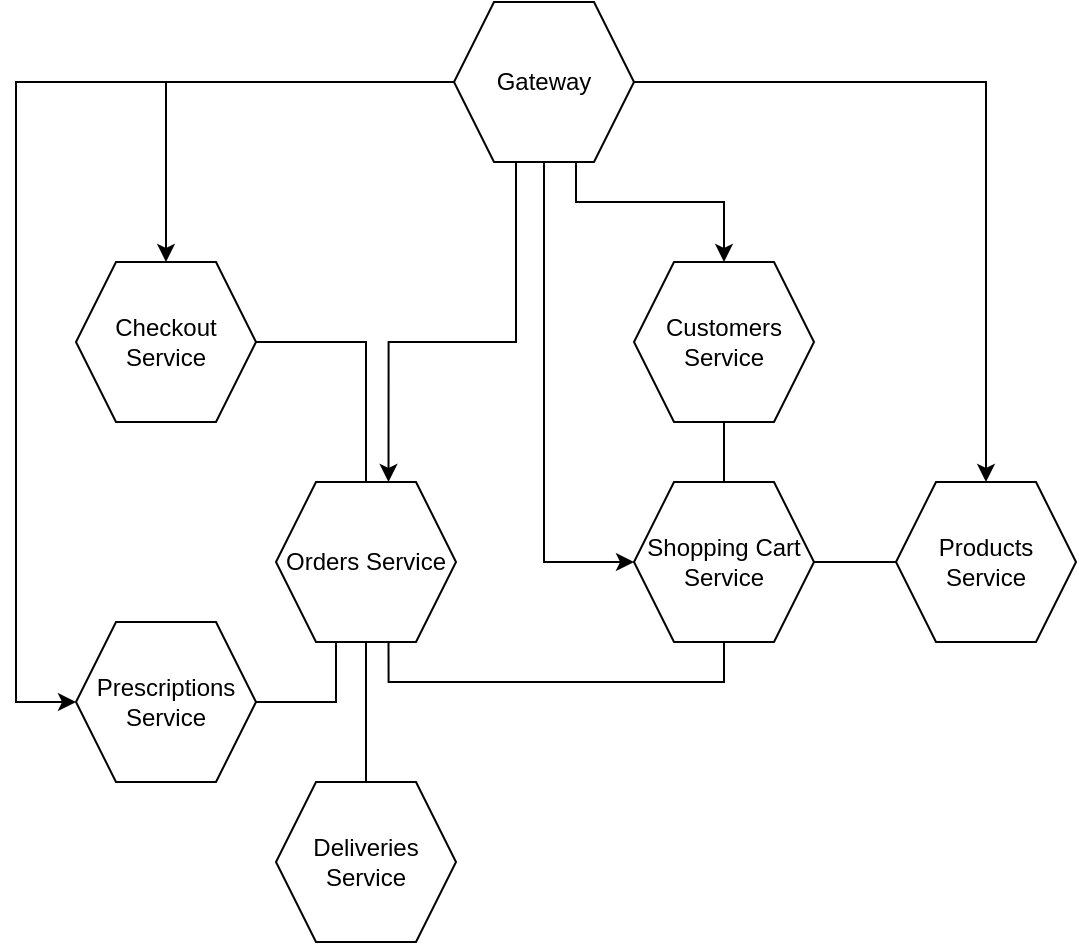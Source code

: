 <mxfile version="14.7.3" type="device"><diagram id="V3D0Z2ikH_FzHi0rPIgI" name="Page-1"><mxGraphModel dx="983" dy="569" grid="1" gridSize="10" guides="1" tooltips="1" connect="1" arrows="1" fold="1" page="1" pageScale="1" pageWidth="827" pageHeight="1169" math="0" shadow="0"><root><mxCell id="0"/><mxCell id="1" parent="0"/><mxCell id="NMX5bFu3U4jQKCE7kAA1-10" style="edgeStyle=orthogonalEdgeStyle;rounded=0;orthogonalLoop=1;jettySize=auto;html=1;endArrow=none;endFill=0;" edge="1" parent="1" source="NMX5bFu3U4jQKCE7kAA1-1" target="NMX5bFu3U4jQKCE7kAA1-6"><mxGeometry relative="1" as="geometry"/></mxCell><mxCell id="NMX5bFu3U4jQKCE7kAA1-1" value="Products Service" style="shape=hexagon;perimeter=hexagonPerimeter2;whiteSpace=wrap;html=1;fixedSize=1;" vertex="1" parent="1"><mxGeometry x="520" y="280" width="90" height="80" as="geometry"/></mxCell><mxCell id="NMX5bFu3U4jQKCE7kAA1-8" style="edgeStyle=orthogonalEdgeStyle;rounded=0;orthogonalLoop=1;jettySize=auto;html=1;entryX=0.5;entryY=0;entryDx=0;entryDy=0;exitX=0.625;exitY=1;exitDx=0;exitDy=0;endArrow=none;endFill=0;" edge="1" parent="1" source="NMX5bFu3U4jQKCE7kAA1-2" target="NMX5bFu3U4jQKCE7kAA1-3"><mxGeometry relative="1" as="geometry"><Array as="points"><mxPoint x="255" y="350"/></Array></mxGeometry></mxCell><mxCell id="NMX5bFu3U4jQKCE7kAA1-2" value="Orders Service" style="shape=hexagon;perimeter=hexagonPerimeter2;whiteSpace=wrap;html=1;fixedSize=1;" vertex="1" parent="1"><mxGeometry x="210" y="280" width="90" height="80" as="geometry"/></mxCell><mxCell id="NMX5bFu3U4jQKCE7kAA1-3" value="Deliveries Service" style="shape=hexagon;perimeter=hexagonPerimeter2;whiteSpace=wrap;html=1;fixedSize=1;" vertex="1" parent="1"><mxGeometry x="210" y="430" width="90" height="80" as="geometry"/></mxCell><mxCell id="NMX5bFu3U4jQKCE7kAA1-12" style="edgeStyle=orthogonalEdgeStyle;rounded=0;orthogonalLoop=1;jettySize=auto;html=1;endArrow=none;endFill=0;" edge="1" parent="1" source="NMX5bFu3U4jQKCE7kAA1-4"><mxGeometry relative="1" as="geometry"><mxPoint x="240" y="360" as="targetPoint"/><Array as="points"><mxPoint x="240" y="390"/></Array></mxGeometry></mxCell><mxCell id="NMX5bFu3U4jQKCE7kAA1-4" value="Prescriptions Service" style="shape=hexagon;perimeter=hexagonPerimeter2;whiteSpace=wrap;html=1;fixedSize=1;" vertex="1" parent="1"><mxGeometry x="110" y="350" width="90" height="80" as="geometry"/></mxCell><mxCell id="NMX5bFu3U4jQKCE7kAA1-13" style="edgeStyle=orthogonalEdgeStyle;rounded=0;orthogonalLoop=1;jettySize=auto;html=1;entryX=0.5;entryY=0;entryDx=0;entryDy=0;endArrow=none;endFill=0;" edge="1" parent="1" source="NMX5bFu3U4jQKCE7kAA1-5" target="NMX5bFu3U4jQKCE7kAA1-2"><mxGeometry relative="1" as="geometry"/></mxCell><mxCell id="NMX5bFu3U4jQKCE7kAA1-5" value="Checkout Service" style="shape=hexagon;perimeter=hexagonPerimeter2;whiteSpace=wrap;html=1;fixedSize=1;" vertex="1" parent="1"><mxGeometry x="110" y="170" width="90" height="80" as="geometry"/></mxCell><mxCell id="NMX5bFu3U4jQKCE7kAA1-9" style="edgeStyle=orthogonalEdgeStyle;rounded=0;orthogonalLoop=1;jettySize=auto;html=1;entryX=0.625;entryY=1;entryDx=0;entryDy=0;endArrow=none;endFill=0;exitX=0.5;exitY=1;exitDx=0;exitDy=0;" edge="1" parent="1" source="NMX5bFu3U4jQKCE7kAA1-6" target="NMX5bFu3U4jQKCE7kAA1-2"><mxGeometry relative="1" as="geometry"/></mxCell><mxCell id="NMX5bFu3U4jQKCE7kAA1-15" style="edgeStyle=orthogonalEdgeStyle;rounded=0;orthogonalLoop=1;jettySize=auto;html=1;entryX=0.5;entryY=1;entryDx=0;entryDy=0;endArrow=none;endFill=0;" edge="1" parent="1" source="NMX5bFu3U4jQKCE7kAA1-6" target="NMX5bFu3U4jQKCE7kAA1-7"><mxGeometry relative="1" as="geometry"/></mxCell><mxCell id="NMX5bFu3U4jQKCE7kAA1-6" value="Shopping Cart Service" style="shape=hexagon;perimeter=hexagonPerimeter2;whiteSpace=wrap;html=1;fixedSize=1;" vertex="1" parent="1"><mxGeometry x="389" y="280" width="90" height="80" as="geometry"/></mxCell><mxCell id="NMX5bFu3U4jQKCE7kAA1-7" value="Customers Service" style="shape=hexagon;perimeter=hexagonPerimeter2;whiteSpace=wrap;html=1;fixedSize=1;" vertex="1" parent="1"><mxGeometry x="389" y="170" width="90" height="80" as="geometry"/></mxCell><mxCell id="NMX5bFu3U4jQKCE7kAA1-17" style="edgeStyle=orthogonalEdgeStyle;rounded=0;orthogonalLoop=1;jettySize=auto;html=1;entryX=0.5;entryY=0;entryDx=0;entryDy=0;" edge="1" parent="1" source="NMX5bFu3U4jQKCE7kAA1-16" target="NMX5bFu3U4jQKCE7kAA1-5"><mxGeometry relative="1" as="geometry"/></mxCell><mxCell id="NMX5bFu3U4jQKCE7kAA1-18" style="edgeStyle=orthogonalEdgeStyle;rounded=0;orthogonalLoop=1;jettySize=auto;html=1;entryX=0.5;entryY=0;entryDx=0;entryDy=0;" edge="1" parent="1" source="NMX5bFu3U4jQKCE7kAA1-16" target="NMX5bFu3U4jQKCE7kAA1-7"><mxGeometry relative="1" as="geometry"><Array as="points"><mxPoint x="360" y="140"/><mxPoint x="434" y="140"/></Array></mxGeometry></mxCell><mxCell id="NMX5bFu3U4jQKCE7kAA1-19" style="edgeStyle=orthogonalEdgeStyle;rounded=0;orthogonalLoop=1;jettySize=auto;html=1;entryX=0.625;entryY=0;entryDx=0;entryDy=0;" edge="1" parent="1" source="NMX5bFu3U4jQKCE7kAA1-16" target="NMX5bFu3U4jQKCE7kAA1-2"><mxGeometry relative="1" as="geometry"><Array as="points"><mxPoint x="330" y="210"/><mxPoint x="266" y="210"/></Array></mxGeometry></mxCell><mxCell id="NMX5bFu3U4jQKCE7kAA1-20" style="edgeStyle=orthogonalEdgeStyle;rounded=0;orthogonalLoop=1;jettySize=auto;html=1;entryX=0.5;entryY=0;entryDx=0;entryDy=0;" edge="1" parent="1" source="NMX5bFu3U4jQKCE7kAA1-16" target="NMX5bFu3U4jQKCE7kAA1-1"><mxGeometry relative="1" as="geometry"/></mxCell><mxCell id="NMX5bFu3U4jQKCE7kAA1-21" style="edgeStyle=orthogonalEdgeStyle;rounded=0;orthogonalLoop=1;jettySize=auto;html=1;entryX=0;entryY=0.5;entryDx=0;entryDy=0;" edge="1" parent="1" source="NMX5bFu3U4jQKCE7kAA1-16" target="NMX5bFu3U4jQKCE7kAA1-6"><mxGeometry relative="1" as="geometry"><Array as="points"><mxPoint x="344" y="320"/></Array></mxGeometry></mxCell><mxCell id="NMX5bFu3U4jQKCE7kAA1-22" style="edgeStyle=orthogonalEdgeStyle;rounded=0;orthogonalLoop=1;jettySize=auto;html=1;entryX=0;entryY=0.5;entryDx=0;entryDy=0;" edge="1" parent="1" source="NMX5bFu3U4jQKCE7kAA1-16" target="NMX5bFu3U4jQKCE7kAA1-4"><mxGeometry relative="1" as="geometry"><Array as="points"><mxPoint x="80" y="80"/><mxPoint x="80" y="390"/></Array></mxGeometry></mxCell><mxCell id="NMX5bFu3U4jQKCE7kAA1-16" value="Gateway" style="shape=hexagon;perimeter=hexagonPerimeter2;whiteSpace=wrap;html=1;fixedSize=1;" vertex="1" parent="1"><mxGeometry x="299" y="40" width="90" height="80" as="geometry"/></mxCell></root></mxGraphModel></diagram></mxfile>